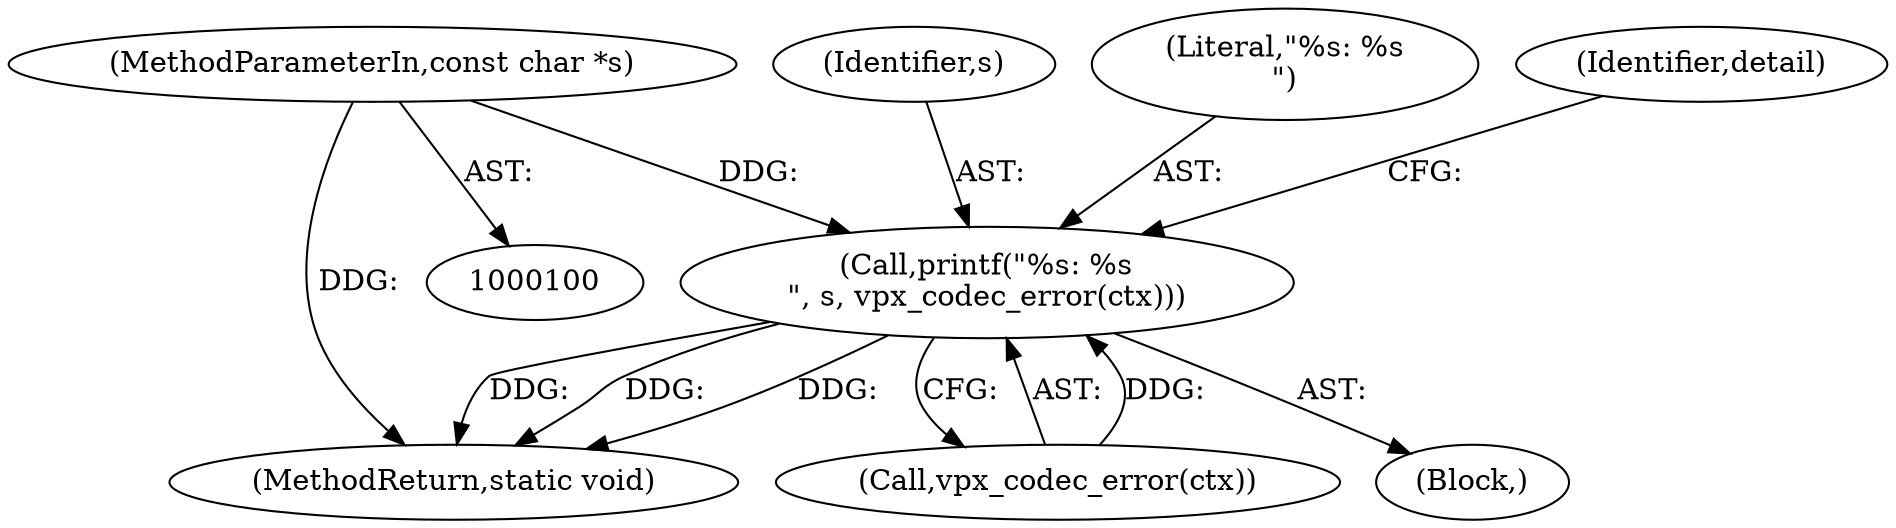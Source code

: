 digraph "1_Android_5a9753fca56f0eeb9f61e342b2fccffc364f9426_21@pointer" {
"1000102" [label="(MethodParameterIn,const char *s)"];
"1000109" [label="(Call,printf(\"%s: %s\n\", s, vpx_codec_error(ctx)))"];
"1000109" [label="(Call,printf(\"%s: %s\n\", s, vpx_codec_error(ctx)))"];
"1000121" [label="(MethodReturn,static void)"];
"1000111" [label="(Identifier,s)"];
"1000102" [label="(MethodParameterIn,const char *s)"];
"1000112" [label="(Call,vpx_codec_error(ctx))"];
"1000103" [label="(Block,)"];
"1000110" [label="(Literal,\"%s: %s\n\")"];
"1000115" [label="(Identifier,detail)"];
"1000102" -> "1000100"  [label="AST: "];
"1000102" -> "1000121"  [label="DDG: "];
"1000102" -> "1000109"  [label="DDG: "];
"1000109" -> "1000103"  [label="AST: "];
"1000109" -> "1000112"  [label="CFG: "];
"1000110" -> "1000109"  [label="AST: "];
"1000111" -> "1000109"  [label="AST: "];
"1000112" -> "1000109"  [label="AST: "];
"1000115" -> "1000109"  [label="CFG: "];
"1000109" -> "1000121"  [label="DDG: "];
"1000109" -> "1000121"  [label="DDG: "];
"1000109" -> "1000121"  [label="DDG: "];
"1000112" -> "1000109"  [label="DDG: "];
}
